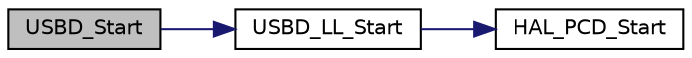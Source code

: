 digraph "USBD_Start"
{
  edge [fontname="Helvetica",fontsize="10",labelfontname="Helvetica",labelfontsize="10"];
  node [fontname="Helvetica",fontsize="10",shape=record];
  rankdir="LR";
  Node202 [label="USBD_Start",height=0.2,width=0.4,color="black", fillcolor="grey75", style="filled", fontcolor="black"];
  Node202 -> Node203 [color="midnightblue",fontsize="10",style="solid",fontname="Helvetica"];
  Node203 [label="USBD_LL_Start",height=0.2,width=0.4,color="black", fillcolor="white", style="filled",URL="$group___u_s_b_d___c_o_r_e___exported___functions_prototype.html#ga43e53e424e9850d8261e1f9a1be53348",tooltip="Starts the Low Level portion of the Device driver. "];
  Node203 -> Node204 [color="midnightblue",fontsize="10",style="solid",fontname="Helvetica"];
  Node204 [label="HAL_PCD_Start",height=0.2,width=0.4,color="black", fillcolor="white", style="filled",URL="$group___p_c_d___exported___functions___group2.html#gaed7a0a21ca81a2fcdd4db87606dee381"];
}
